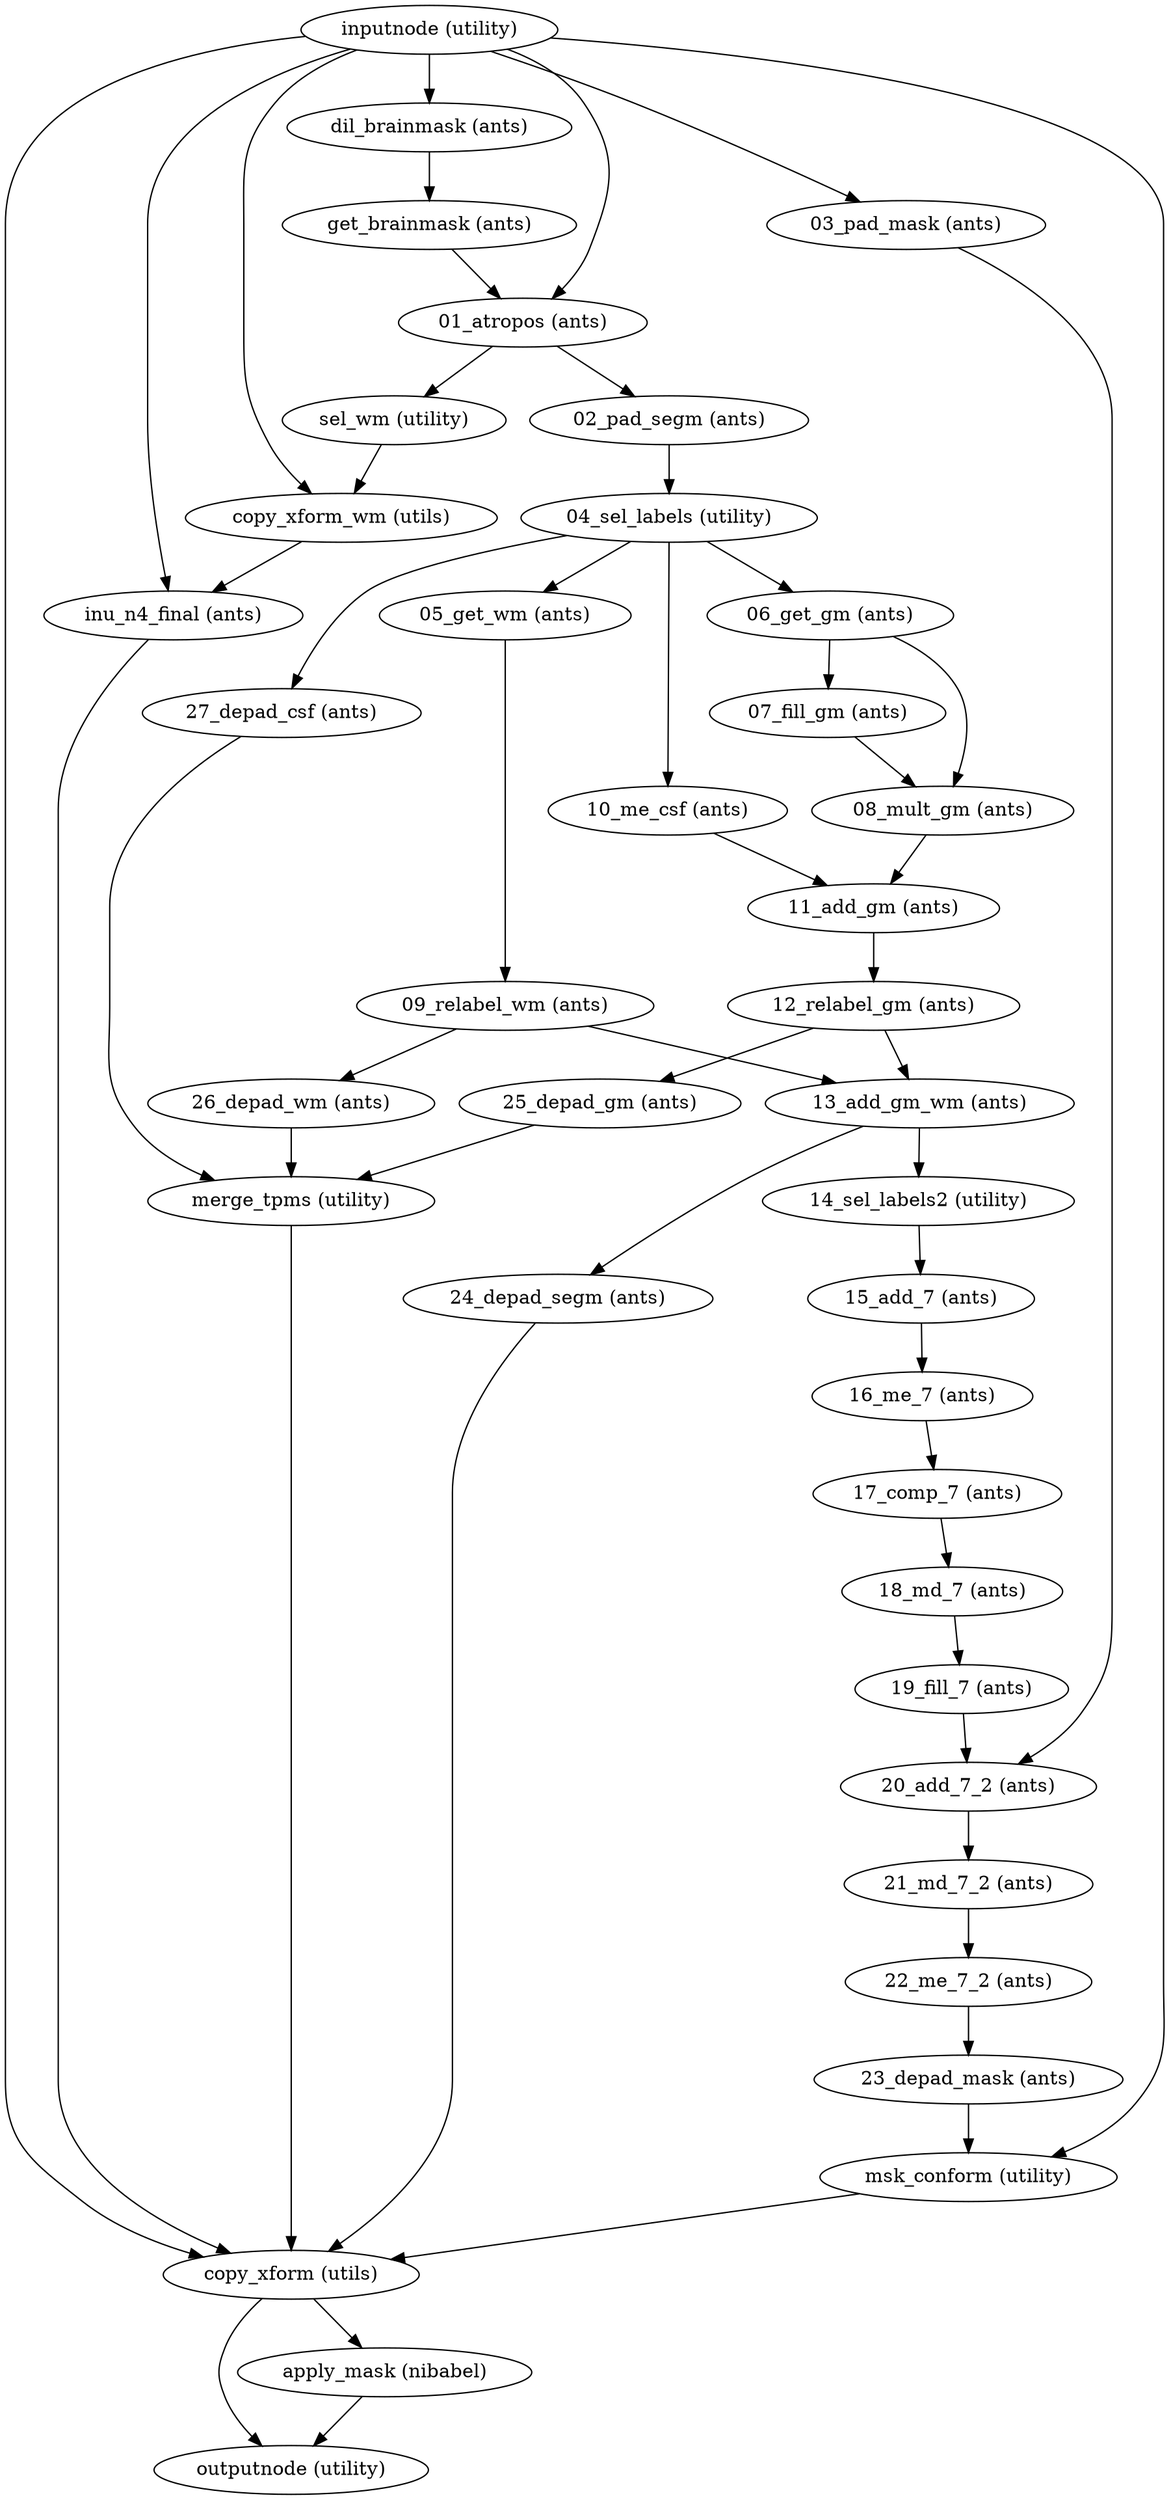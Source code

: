 strict digraph  {
"inputnode (utility)";
"dil_brainmask (ants)";
"copy_xform (utils)";
"copy_xform_wm (utils)";
"03_pad_mask (ants)";
"01_atropos (ants)";
"inu_n4_final (ants)";
"msk_conform (utility)";
"get_brainmask (ants)";
"apply_mask (nibabel)";
"outputnode (utility)";
"20_add_7_2 (ants)";
"02_pad_segm (ants)";
"sel_wm (utility)";
"04_sel_labels (utility)";
"05_get_wm (ants)";
"06_get_gm (ants)";
"10_me_csf (ants)";
"27_depad_csf (ants)";
"09_relabel_wm (ants)";
"07_fill_gm (ants)";
"08_mult_gm (ants)";
"11_add_gm (ants)";
"13_add_gm_wm (ants)";
"26_depad_wm (ants)";
"12_relabel_gm (ants)";
"25_depad_gm (ants)";
"14_sel_labels2 (utility)";
"24_depad_segm (ants)";
"15_add_7 (ants)";
"16_me_7 (ants)";
"17_comp_7 (ants)";
"18_md_7 (ants)";
"19_fill_7 (ants)";
"21_md_7_2 (ants)";
"22_me_7_2 (ants)";
"23_depad_mask (ants)";
"merge_tpms (utility)";
"inputnode (utility)" -> "dil_brainmask (ants)";
"inputnode (utility)" -> "copy_xform (utils)";
"inputnode (utility)" -> "copy_xform_wm (utils)";
"inputnode (utility)" -> "03_pad_mask (ants)";
"inputnode (utility)" -> "01_atropos (ants)";
"inputnode (utility)" -> "inu_n4_final (ants)";
"inputnode (utility)" -> "msk_conform (utility)";
"dil_brainmask (ants)" -> "get_brainmask (ants)";
"copy_xform (utils)" -> "apply_mask (nibabel)";
"copy_xform (utils)" -> "outputnode (utility)";
"copy_xform_wm (utils)" -> "inu_n4_final (ants)";
"03_pad_mask (ants)" -> "20_add_7_2 (ants)";
"01_atropos (ants)" -> "02_pad_segm (ants)";
"01_atropos (ants)" -> "sel_wm (utility)";
"inu_n4_final (ants)" -> "copy_xform (utils)";
"msk_conform (utility)" -> "copy_xform (utils)";
"get_brainmask (ants)" -> "01_atropos (ants)";
"apply_mask (nibabel)" -> "outputnode (utility)";
"20_add_7_2 (ants)" -> "21_md_7_2 (ants)";
"02_pad_segm (ants)" -> "04_sel_labels (utility)";
"sel_wm (utility)" -> "copy_xform_wm (utils)";
"04_sel_labels (utility)" -> "05_get_wm (ants)";
"04_sel_labels (utility)" -> "06_get_gm (ants)";
"04_sel_labels (utility)" -> "10_me_csf (ants)";
"04_sel_labels (utility)" -> "27_depad_csf (ants)";
"05_get_wm (ants)" -> "09_relabel_wm (ants)";
"06_get_gm (ants)" -> "07_fill_gm (ants)";
"06_get_gm (ants)" -> "08_mult_gm (ants)";
"10_me_csf (ants)" -> "11_add_gm (ants)";
"27_depad_csf (ants)" -> "merge_tpms (utility)";
"09_relabel_wm (ants)" -> "13_add_gm_wm (ants)";
"09_relabel_wm (ants)" -> "26_depad_wm (ants)";
"07_fill_gm (ants)" -> "08_mult_gm (ants)";
"08_mult_gm (ants)" -> "11_add_gm (ants)";
"11_add_gm (ants)" -> "12_relabel_gm (ants)";
"13_add_gm_wm (ants)" -> "14_sel_labels2 (utility)";
"13_add_gm_wm (ants)" -> "24_depad_segm (ants)";
"26_depad_wm (ants)" -> "merge_tpms (utility)";
"12_relabel_gm (ants)" -> "13_add_gm_wm (ants)";
"12_relabel_gm (ants)" -> "25_depad_gm (ants)";
"25_depad_gm (ants)" -> "merge_tpms (utility)";
"14_sel_labels2 (utility)" -> "15_add_7 (ants)";
"24_depad_segm (ants)" -> "copy_xform (utils)";
"15_add_7 (ants)" -> "16_me_7 (ants)";
"16_me_7 (ants)" -> "17_comp_7 (ants)";
"17_comp_7 (ants)" -> "18_md_7 (ants)";
"18_md_7 (ants)" -> "19_fill_7 (ants)";
"19_fill_7 (ants)" -> "20_add_7_2 (ants)";
"21_md_7_2 (ants)" -> "22_me_7_2 (ants)";
"22_me_7_2 (ants)" -> "23_depad_mask (ants)";
"23_depad_mask (ants)" -> "msk_conform (utility)";
"merge_tpms (utility)" -> "copy_xform (utils)";
}
